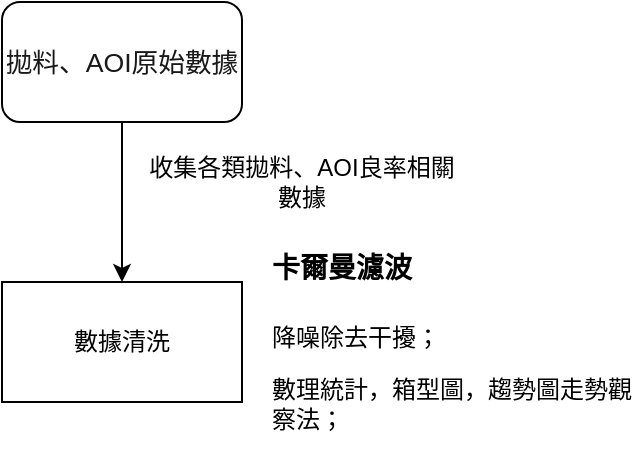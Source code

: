 <mxfile version="13.8.1" type="github">
  <diagram id="YVggR_SqwR1qEsMGm2nK" name="Page-1">
    <mxGraphModel dx="1229" dy="786" grid="1" gridSize="10" guides="1" tooltips="1" connect="1" arrows="1" fold="1" page="1" pageScale="1" pageWidth="827" pageHeight="1169" math="0" shadow="0">
      <root>
        <mxCell id="0" />
        <mxCell id="1" parent="0" />
        <mxCell id="NF-i37rxTWXbvh0fXEa0-4" value="" style="endArrow=classic;html=1;exitX=0.5;exitY=1;exitDx=0;exitDy=0;" edge="1" parent="1">
          <mxGeometry width="50" height="50" relative="1" as="geometry">
            <mxPoint x="380" y="320" as="sourcePoint" />
            <mxPoint x="380" y="400" as="targetPoint" />
          </mxGeometry>
        </mxCell>
        <mxCell id="NF-i37rxTWXbvh0fXEa0-5" value="&lt;span style=&quot;color: rgb(25 , 25 , 25) ; font-size: 13.333px&quot;&gt;拋料、AOI原始數據&lt;/span&gt;" style="rounded=1;whiteSpace=wrap;html=1;" vertex="1" parent="1">
          <mxGeometry x="320" y="260" width="120" height="60" as="geometry" />
        </mxCell>
        <mxCell id="NF-i37rxTWXbvh0fXEa0-6" value="數據清洗" style="rounded=0;whiteSpace=wrap;html=1;" vertex="1" parent="1">
          <mxGeometry x="320" y="400" width="120" height="60" as="geometry" />
        </mxCell>
        <mxCell id="NF-i37rxTWXbvh0fXEa0-7" value="&lt;h1&gt;&lt;font style=&quot;font-size: 14px&quot;&gt;卡爾曼濾波&lt;/font&gt;&lt;/h1&gt;&lt;p&gt;降噪除去干擾；&lt;/p&gt;&lt;p&gt;數理統計，箱型圖，趨勢圖走勢觀察法；&lt;br&gt;&lt;/p&gt;" style="text;html=1;strokeColor=none;fillColor=none;spacing=5;spacingTop=-20;whiteSpace=wrap;overflow=hidden;rounded=0;" vertex="1" parent="1">
          <mxGeometry x="450" y="370" width="190" height="120" as="geometry" />
        </mxCell>
        <mxCell id="NF-i37rxTWXbvh0fXEa0-8" value="收集各類拋料、AOI良率相關數據" style="text;html=1;strokeColor=none;fillColor=none;align=center;verticalAlign=middle;whiteSpace=wrap;rounded=0;" vertex="1" parent="1">
          <mxGeometry x="390" y="340" width="160" height="20" as="geometry" />
        </mxCell>
      </root>
    </mxGraphModel>
  </diagram>
</mxfile>
